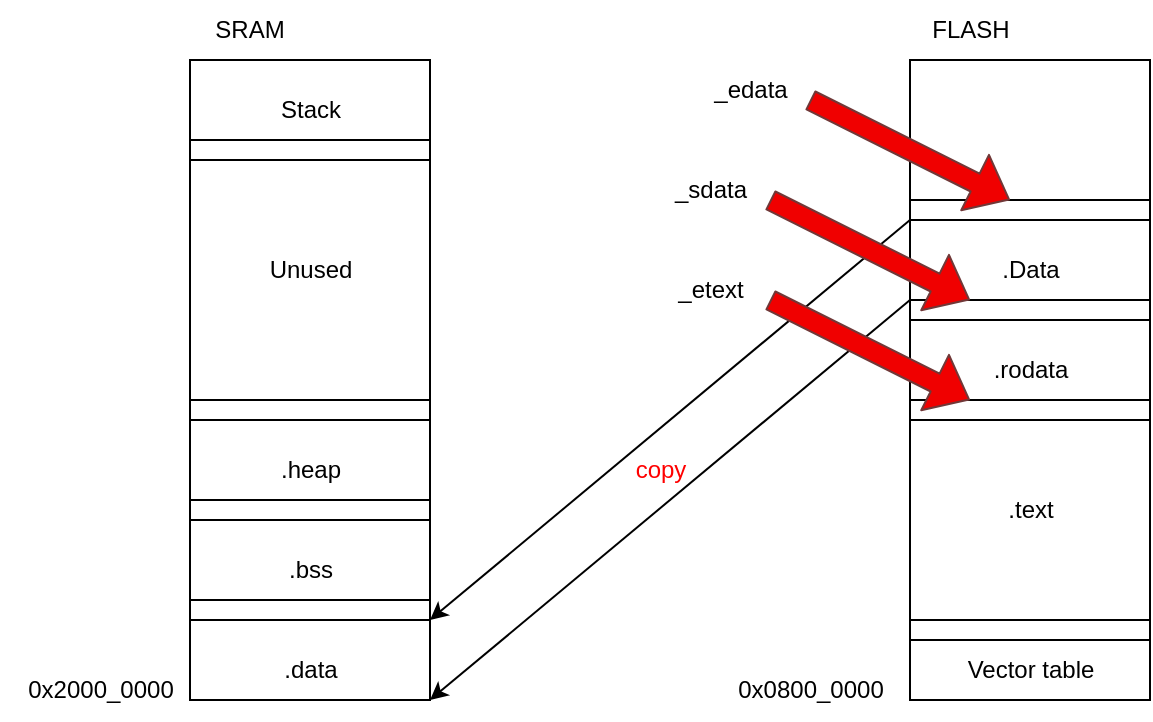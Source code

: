 <mxfile>
    <diagram id="g2a2eva0n4KQxqtU6lvJ" name="Page-1">
        <mxGraphModel dx="1768" dy="563" grid="1" gridSize="10" guides="1" tooltips="1" connect="1" arrows="1" fold="1" page="1" pageScale="1" pageWidth="1100" pageHeight="850" math="0" shadow="0">
            <root>
                <mxCell id="0"/>
                <mxCell id="1" parent="0"/>
                <mxCell id="2" value="" style="rounded=0;whiteSpace=wrap;html=1;" vertex="1" parent="1">
                    <mxGeometry x="440" y="120" width="120" height="320" as="geometry"/>
                </mxCell>
                <mxCell id="3" value="" style="rounded=0;whiteSpace=wrap;html=1;" vertex="1" parent="1">
                    <mxGeometry x="80" y="120" width="120" height="320" as="geometry"/>
                </mxCell>
                <mxCell id="4" value="SRAM" style="text;html=1;align=center;verticalAlign=middle;whiteSpace=wrap;rounded=0;" vertex="1" parent="1">
                    <mxGeometry x="80" y="90" width="60" height="30" as="geometry"/>
                </mxCell>
                <mxCell id="5" value="FLASH" style="text;html=1;align=center;verticalAlign=middle;resizable=0;points=[];autosize=1;strokeColor=none;fillColor=none;" vertex="1" parent="1">
                    <mxGeometry x="440" y="90" width="60" height="30" as="geometry"/>
                </mxCell>
                <mxCell id="30" style="edgeStyle=none;html=1;exitX=0;exitY=1;exitDx=0;exitDy=0;entryX=1;entryY=1;entryDx=0;entryDy=0;" edge="1" parent="1" source="6" target="15">
                    <mxGeometry relative="1" as="geometry"/>
                </mxCell>
                <mxCell id="6" value="" style="rounded=0;whiteSpace=wrap;html=1;" vertex="1" parent="1">
                    <mxGeometry x="440" y="190" width="120" height="10" as="geometry"/>
                </mxCell>
                <mxCell id="31" style="edgeStyle=none;html=1;exitX=0;exitY=0;exitDx=0;exitDy=0;entryX=1;entryY=1;entryDx=0;entryDy=0;" edge="1" parent="1" source="7" target="3">
                    <mxGeometry relative="1" as="geometry"/>
                </mxCell>
                <mxCell id="7" value="" style="rounded=0;whiteSpace=wrap;html=1;" vertex="1" parent="1">
                    <mxGeometry x="440" y="240" width="120" height="10" as="geometry"/>
                </mxCell>
                <mxCell id="8" value="" style="rounded=0;whiteSpace=wrap;html=1;" vertex="1" parent="1">
                    <mxGeometry x="440" y="290" width="120" height="10" as="geometry"/>
                </mxCell>
                <mxCell id="9" value="" style="rounded=0;whiteSpace=wrap;html=1;" vertex="1" parent="1">
                    <mxGeometry x="440" y="400" width="120" height="10" as="geometry"/>
                </mxCell>
                <mxCell id="10" value="_sdata" style="text;html=1;align=center;verticalAlign=middle;resizable=0;points=[];autosize=1;strokeColor=none;fillColor=none;" vertex="1" parent="1">
                    <mxGeometry x="310" y="170" width="60" height="30" as="geometry"/>
                </mxCell>
                <mxCell id="11" value="" style="rounded=0;whiteSpace=wrap;html=1;" vertex="1" parent="1">
                    <mxGeometry x="80" y="160" width="120" height="10" as="geometry"/>
                </mxCell>
                <mxCell id="13" value="" style="rounded=0;whiteSpace=wrap;html=1;" vertex="1" parent="1">
                    <mxGeometry x="80" y="290" width="120" height="10" as="geometry"/>
                </mxCell>
                <mxCell id="14" value="" style="rounded=0;whiteSpace=wrap;html=1;" vertex="1" parent="1">
                    <mxGeometry x="80" y="340" width="120" height="10" as="geometry"/>
                </mxCell>
                <mxCell id="15" value="" style="rounded=0;whiteSpace=wrap;html=1;" vertex="1" parent="1">
                    <mxGeometry x="80" y="390" width="120" height="10" as="geometry"/>
                </mxCell>
                <mxCell id="16" value=".Data" style="text;html=1;align=center;verticalAlign=middle;resizable=0;points=[];autosize=1;strokeColor=none;fillColor=none;" vertex="1" parent="1">
                    <mxGeometry x="475" y="210" width="50" height="30" as="geometry"/>
                </mxCell>
                <mxCell id="17" value=".rodata" style="text;html=1;align=center;verticalAlign=middle;resizable=0;points=[];autosize=1;strokeColor=none;fillColor=none;" vertex="1" parent="1">
                    <mxGeometry x="470" y="260" width="60" height="30" as="geometry"/>
                </mxCell>
                <mxCell id="18" value=".text" style="text;html=1;align=center;verticalAlign=middle;resizable=0;points=[];autosize=1;strokeColor=none;fillColor=none;" vertex="1" parent="1">
                    <mxGeometry x="475" y="330" width="50" height="30" as="geometry"/>
                </mxCell>
                <mxCell id="19" value="Vector table" style="text;html=1;align=center;verticalAlign=middle;resizable=0;points=[];autosize=1;strokeColor=none;fillColor=none;" vertex="1" parent="1">
                    <mxGeometry x="455" y="410" width="90" height="30" as="geometry"/>
                </mxCell>
                <mxCell id="20" value=".data" style="text;html=1;align=center;verticalAlign=middle;resizable=0;points=[];autosize=1;strokeColor=none;fillColor=none;" vertex="1" parent="1">
                    <mxGeometry x="115" y="410" width="50" height="30" as="geometry"/>
                </mxCell>
                <mxCell id="21" value=".bss" style="text;html=1;align=center;verticalAlign=middle;resizable=0;points=[];autosize=1;strokeColor=none;fillColor=none;" vertex="1" parent="1">
                    <mxGeometry x="115" y="360" width="50" height="30" as="geometry"/>
                </mxCell>
                <mxCell id="22" value=".heap" style="text;html=1;align=center;verticalAlign=middle;resizable=0;points=[];autosize=1;strokeColor=none;fillColor=none;" vertex="1" parent="1">
                    <mxGeometry x="115" y="310" width="50" height="30" as="geometry"/>
                </mxCell>
                <mxCell id="23" value="Unused" style="text;html=1;align=center;verticalAlign=middle;resizable=0;points=[];autosize=1;strokeColor=none;fillColor=none;" vertex="1" parent="1">
                    <mxGeometry x="110" y="210" width="60" height="30" as="geometry"/>
                </mxCell>
                <mxCell id="24" value="Stack" style="text;html=1;align=center;verticalAlign=middle;resizable=0;points=[];autosize=1;strokeColor=none;fillColor=none;" vertex="1" parent="1">
                    <mxGeometry x="115" y="130" width="50" height="30" as="geometry"/>
                </mxCell>
                <mxCell id="27" value="0x0800_0000" style="text;html=1;align=center;verticalAlign=middle;resizable=0;points=[];autosize=1;strokeColor=none;fillColor=none;" vertex="1" parent="1">
                    <mxGeometry x="340" y="420" width="100" height="30" as="geometry"/>
                </mxCell>
                <mxCell id="28" value="0x2000_0000" style="text;html=1;align=center;verticalAlign=middle;resizable=0;points=[];autosize=1;strokeColor=none;fillColor=none;" vertex="1" parent="1">
                    <mxGeometry x="-15" y="420" width="100" height="30" as="geometry"/>
                </mxCell>
                <mxCell id="32" value="&lt;font style=&quot;color: light-dark(rgb(255, 0, 0), rgb(237, 237, 237));&quot;&gt;copy&lt;/font&gt;" style="text;html=1;align=center;verticalAlign=middle;resizable=0;points=[];autosize=1;strokeColor=none;fillColor=none;" vertex="1" parent="1">
                    <mxGeometry x="290" y="310" width="50" height="30" as="geometry"/>
                </mxCell>
                <mxCell id="33" value="" style="shape=flexArrow;endArrow=classic;html=1;entryX=0.25;entryY=0;entryDx=0;entryDy=0;strokeColor=light-dark(#713838, #ededed);fillColor=light-dark(#f00000, #ededed);" edge="1" parent="1" target="7">
                    <mxGeometry width="50" height="50" relative="1" as="geometry">
                        <mxPoint x="370" y="190" as="sourcePoint"/>
                        <mxPoint x="290" y="260" as="targetPoint"/>
                    </mxGeometry>
                </mxCell>
                <mxCell id="36" value="" style="shape=flexArrow;endArrow=classic;html=1;entryX=0.25;entryY=0;entryDx=0;entryDy=0;strokeColor=light-dark(#713838, #ededed);fillColor=light-dark(#f00000, #ededed);" edge="1" parent="1">
                    <mxGeometry width="50" height="50" relative="1" as="geometry">
                        <mxPoint x="390" y="140" as="sourcePoint"/>
                        <mxPoint x="490" y="190" as="targetPoint"/>
                    </mxGeometry>
                </mxCell>
                <mxCell id="37" value="_edata" style="text;html=1;align=center;verticalAlign=middle;resizable=0;points=[];autosize=1;strokeColor=none;fillColor=none;" vertex="1" parent="1">
                    <mxGeometry x="330" y="120" width="60" height="30" as="geometry"/>
                </mxCell>
                <mxCell id="38" value="_etext" style="text;html=1;align=center;verticalAlign=middle;resizable=0;points=[];autosize=1;strokeColor=none;fillColor=none;" vertex="1" parent="1">
                    <mxGeometry x="310" y="220" width="60" height="30" as="geometry"/>
                </mxCell>
                <mxCell id="39" value="" style="shape=flexArrow;endArrow=classic;html=1;entryX=0.25;entryY=0;entryDx=0;entryDy=0;strokeColor=light-dark(#713838, #ededed);fillColor=light-dark(#f00000, #ededed);" edge="1" parent="1">
                    <mxGeometry width="50" height="50" relative="1" as="geometry">
                        <mxPoint x="370" y="240" as="sourcePoint"/>
                        <mxPoint x="470" y="290" as="targetPoint"/>
                    </mxGeometry>
                </mxCell>
            </root>
        </mxGraphModel>
    </diagram>
</mxfile>